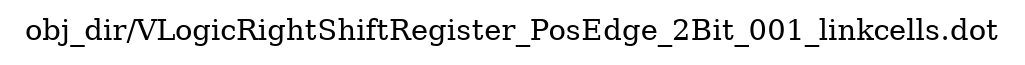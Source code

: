 digraph v3graph {
	graph	[label="obj_dir/VLogicRightShiftRegister_PosEdge_2Bit_001_linkcells.dot",
		 labelloc=t, labeljust=l,
		 //size="7.5,10",
		 rankdir=TB];
}
